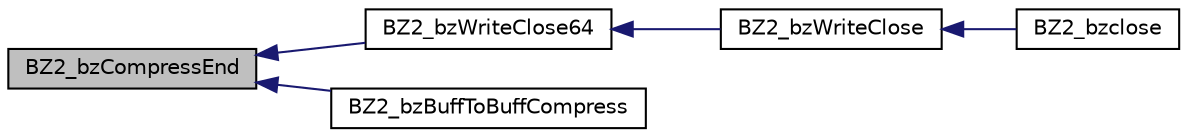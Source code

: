 digraph G
{
  edge [fontname="Helvetica",fontsize="10",labelfontname="Helvetica",labelfontsize="10"];
  node [fontname="Helvetica",fontsize="10",shape=record];
  rankdir="LR";
  Node1 [label="BZ2_bzCompressEnd",height=0.2,width=0.4,color="black", fillcolor="grey75", style="filled" fontcolor="black"];
  Node1 -> Node2 [dir="back",color="midnightblue",fontsize="10",style="solid",fontname="Helvetica"];
  Node2 [label="BZ2_bzWriteClose64",height=0.2,width=0.4,color="black", fillcolor="white", style="filled",URL="$bzlib_8h.html#aa8f11aea0c222e2f019ec3fdf1c70bcc"];
  Node2 -> Node3 [dir="back",color="midnightblue",fontsize="10",style="solid",fontname="Helvetica"];
  Node3 [label="BZ2_bzWriteClose",height=0.2,width=0.4,color="black", fillcolor="white", style="filled",URL="$bzlib_8h.html#a965bb896f11b4e0103ff252049723ee7"];
  Node3 -> Node4 [dir="back",color="midnightblue",fontsize="10",style="solid",fontname="Helvetica"];
  Node4 [label="BZ2_bzclose",height=0.2,width=0.4,color="black", fillcolor="white", style="filled",URL="$bzlib_8h.html#a62cfd6641b39114695baa90fe5ef2d25"];
  Node1 -> Node5 [dir="back",color="midnightblue",fontsize="10",style="solid",fontname="Helvetica"];
  Node5 [label="BZ2_bzBuffToBuffCompress",height=0.2,width=0.4,color="black", fillcolor="white", style="filled",URL="$bzlib_8h.html#adceecf16fb855f77c7555e78527d2d89"];
}
